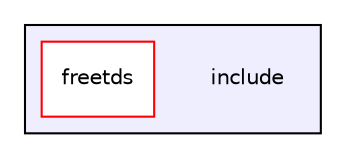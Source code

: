 digraph "include" {
  compound=true
  node [ fontsize="10", fontname="Helvetica"];
  edge [ labelfontsize="10", labelfontname="Helvetica"];
  subgraph clusterdir_d44c64559bbebec7f509842c48db8b23 {
    graph [ bgcolor="#eeeeff", pencolor="black", label="" URL="dir_d44c64559bbebec7f509842c48db8b23.html"];
    dir_d44c64559bbebec7f509842c48db8b23 [shape=plaintext label="include"];
    dir_f46f2c05841018b6ef8dbd3316ddb41a [shape=box label="freetds" color="red" fillcolor="white" style="filled" URL="dir_f46f2c05841018b6ef8dbd3316ddb41a.html"];
  }
}
